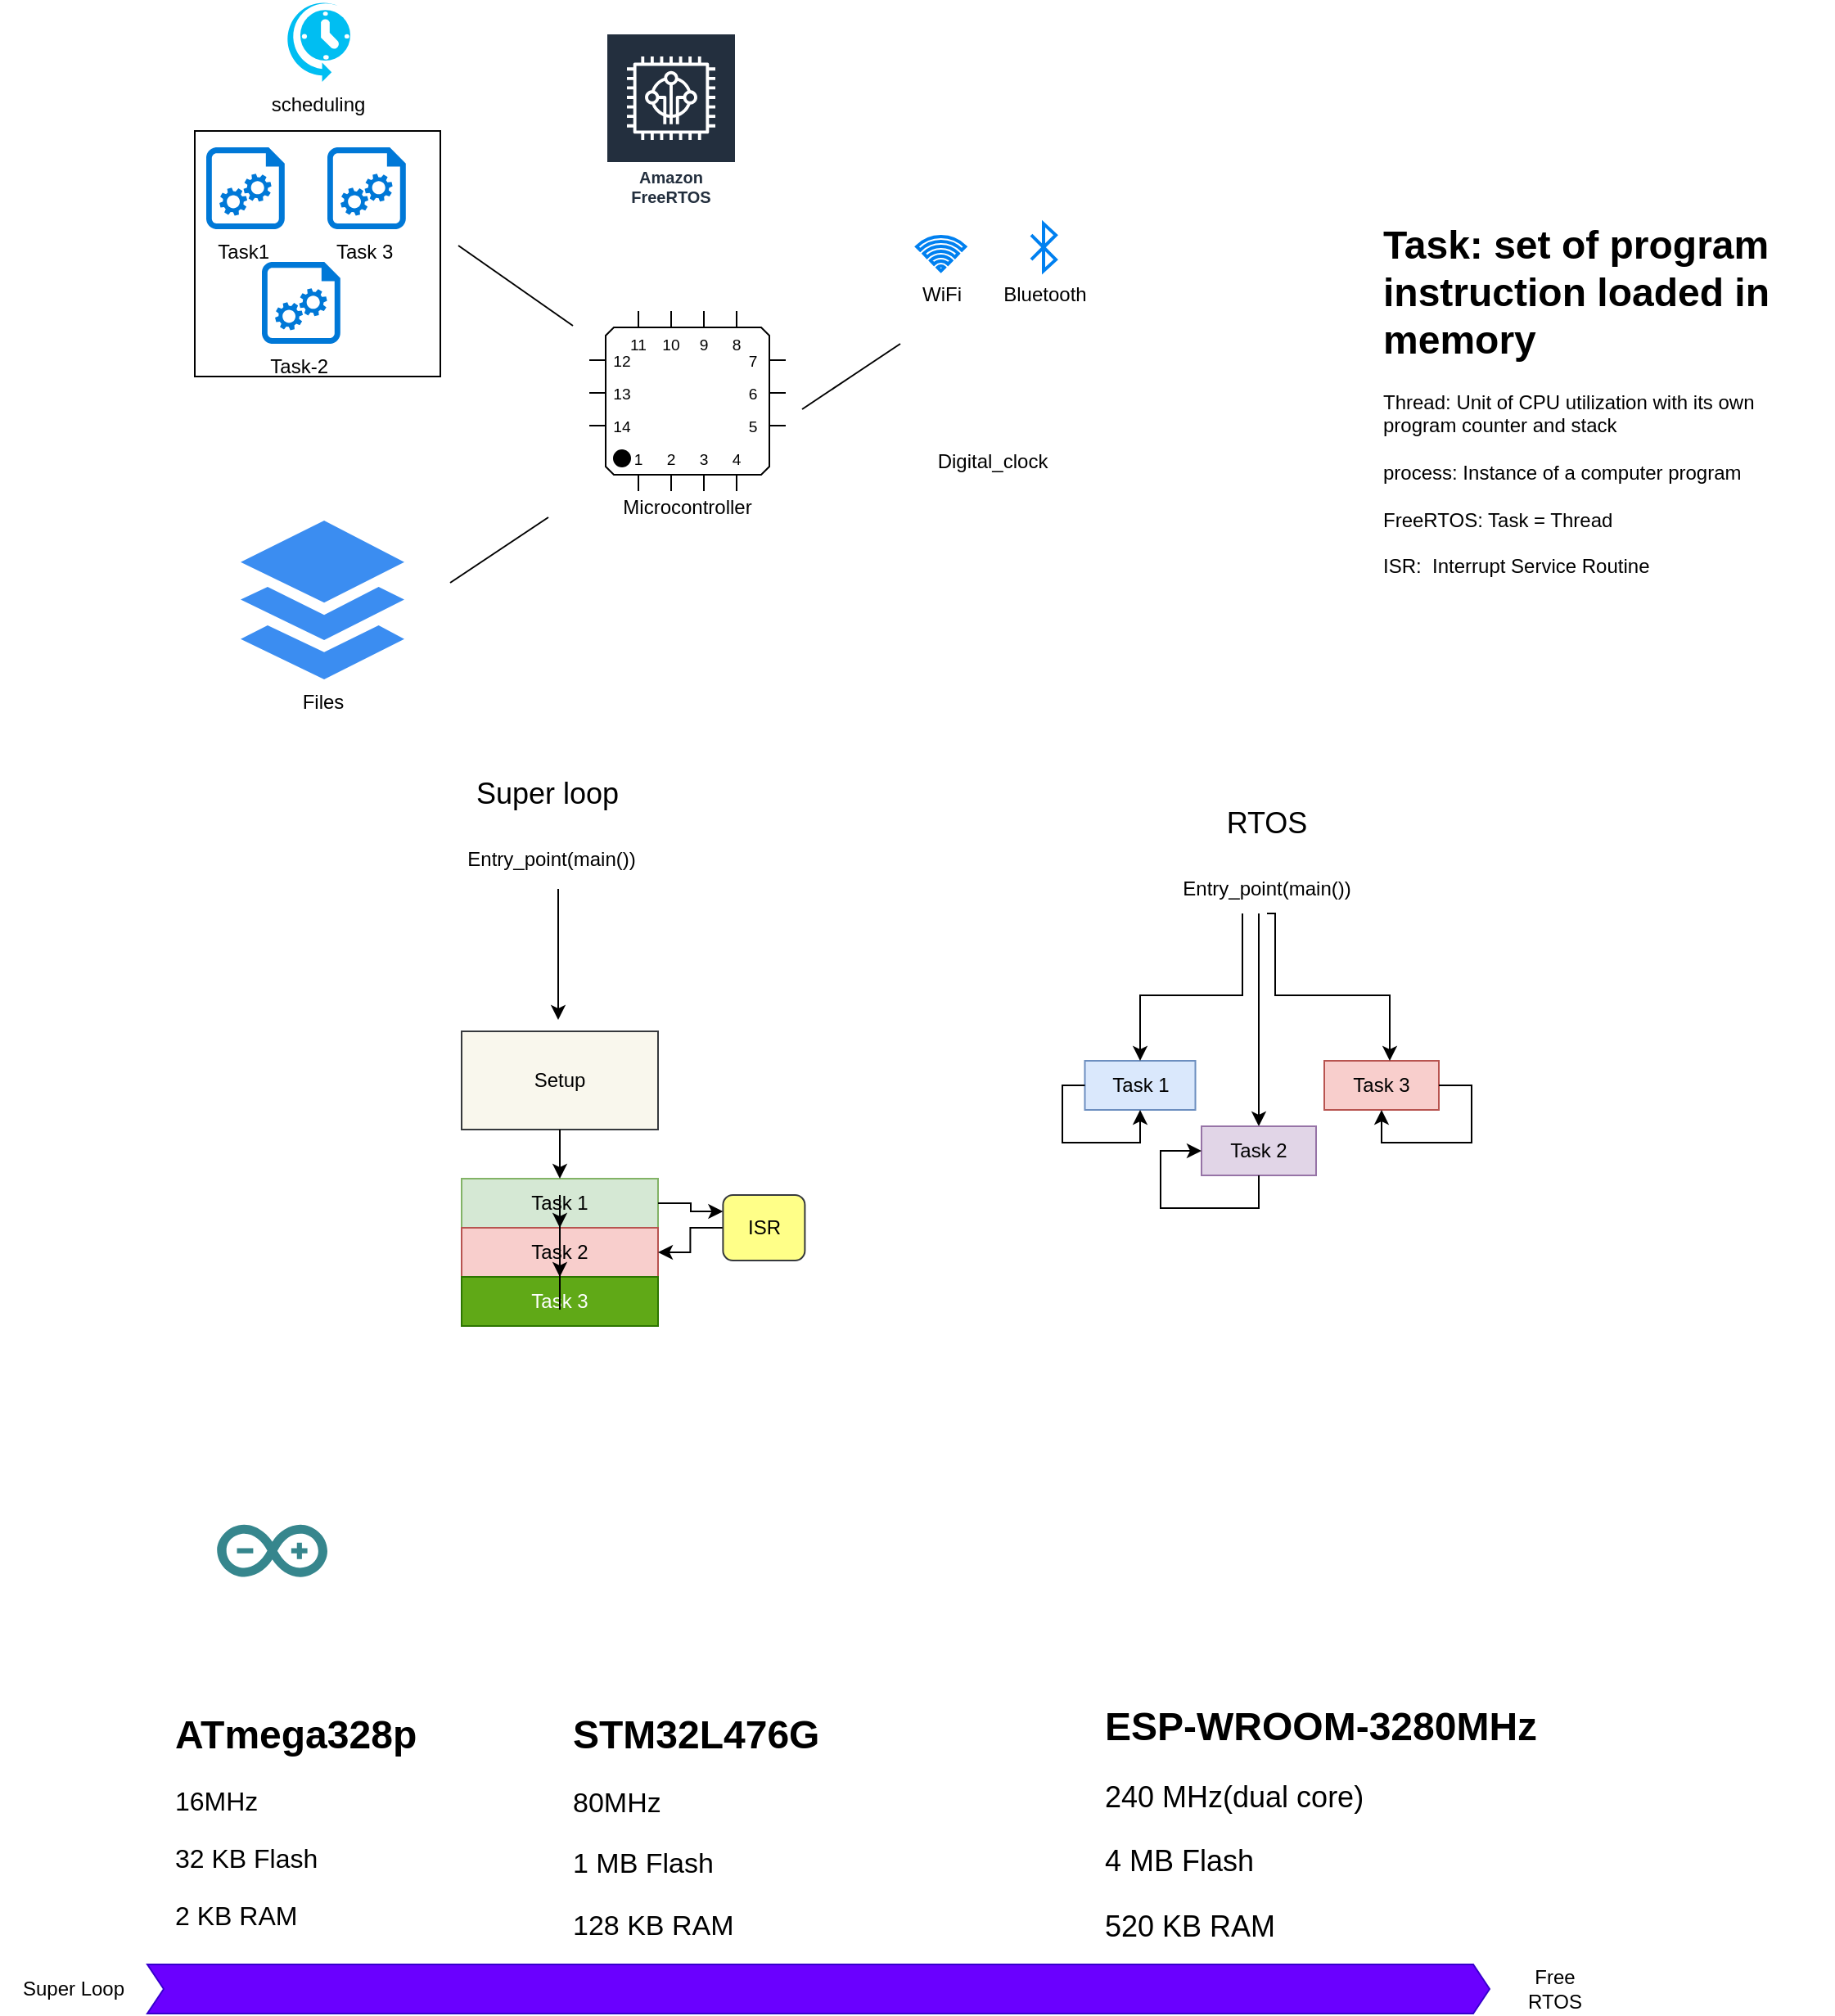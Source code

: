 <mxfile version="22.1.7" type="github">
  <diagram name="Page-1" id="-Vkcal_bhPAOWxp8P6Br">
    <mxGraphModel dx="1090" dy="630" grid="1" gridSize="10" guides="1" tooltips="1" connect="1" arrows="1" fold="1" page="1" pageScale="1" pageWidth="1169" pageHeight="827" math="0" shadow="0">
      <root>
        <mxCell id="0" />
        <mxCell id="1" parent="0" />
        <mxCell id="rbhz-g9StdZ_2ZMO7E4P-5" value="" style="whiteSpace=wrap;html=1;aspect=fixed;" vertex="1" parent="1">
          <mxGeometry x="149" y="90" width="150" height="150" as="geometry" />
        </mxCell>
        <mxCell id="rbhz-g9StdZ_2ZMO7E4P-1" value="Amazon FreeRTOS" style="sketch=0;outlineConnect=0;fontColor=#232F3E;gradientColor=none;strokeColor=#ffffff;fillColor=#232F3E;dashed=0;verticalLabelPosition=middle;verticalAlign=bottom;align=center;html=1;whiteSpace=wrap;fontSize=10;fontStyle=1;spacing=3;shape=mxgraph.aws4.productIcon;prIcon=mxgraph.aws4.freertos;" vertex="1" parent="1">
          <mxGeometry x="400" y="30" width="80" height="110" as="geometry" />
        </mxCell>
        <mxCell id="rbhz-g9StdZ_2ZMO7E4P-2" value="Task 3&amp;nbsp;" style="sketch=0;aspect=fixed;pointerEvents=1;shadow=0;dashed=0;html=1;strokeColor=none;labelPosition=center;verticalLabelPosition=bottom;verticalAlign=top;align=center;shape=mxgraph.azure.startup_task;fillColor=#0078D7;" vertex="1" parent="1">
          <mxGeometry x="230" y="100" width="48" height="50" as="geometry" />
        </mxCell>
        <mxCell id="rbhz-g9StdZ_2ZMO7E4P-4" value="Task1&amp;nbsp;" style="sketch=0;aspect=fixed;pointerEvents=1;shadow=0;dashed=0;html=1;strokeColor=none;labelPosition=center;verticalLabelPosition=bottom;verticalAlign=top;align=center;shape=mxgraph.azure.startup_task;fillColor=#0078D7;" vertex="1" parent="1">
          <mxGeometry x="156" y="100" width="48" height="50" as="geometry" />
        </mxCell>
        <mxCell id="rbhz-g9StdZ_2ZMO7E4P-3" value="Task-2&amp;nbsp;" style="sketch=0;aspect=fixed;pointerEvents=1;shadow=0;dashed=0;html=1;strokeColor=none;labelPosition=center;verticalLabelPosition=bottom;verticalAlign=top;align=center;shape=mxgraph.azure.startup_task;fillColor=#0078D7;" vertex="1" parent="1">
          <mxGeometry x="190" y="170" width="48" height="50" as="geometry" />
        </mxCell>
        <mxCell id="rbhz-g9StdZ_2ZMO7E4P-6" value="scheduling" style="verticalLabelPosition=bottom;html=1;verticalAlign=top;align=center;strokeColor=none;fillColor=#00BEF2;shape=mxgraph.azure.scheduler;pointerEvents=1;" vertex="1" parent="1">
          <mxGeometry x="204" y="10" width="40" height="50" as="geometry" />
        </mxCell>
        <mxCell id="rbhz-g9StdZ_2ZMO7E4P-7" value="Files" style="sketch=0;html=1;aspect=fixed;strokeColor=none;shadow=0;fillColor=#3B8DF1;verticalAlign=top;labelPosition=center;verticalLabelPosition=bottom;shape=mxgraph.gcp2.files" vertex="1" parent="1">
          <mxGeometry x="177" y="328" width="100" height="97" as="geometry" />
        </mxCell>
        <mxCell id="rbhz-g9StdZ_2ZMO7E4P-8" value="WiFi" style="html=1;verticalLabelPosition=bottom;align=center;labelBackgroundColor=#ffffff;verticalAlign=top;strokeWidth=2;strokeColor=#0080F0;shadow=0;dashed=0;shape=mxgraph.ios7.icons.wifi;pointerEvents=1" vertex="1" parent="1">
          <mxGeometry x="590" y="154.5" width="29.7" height="21" as="geometry" />
        </mxCell>
        <mxCell id="rbhz-g9StdZ_2ZMO7E4P-9" value="Bluetooth" style="html=1;verticalLabelPosition=bottom;align=center;labelBackgroundColor=#ffffff;verticalAlign=top;strokeWidth=2;strokeColor=#0080F0;shadow=0;dashed=0;shape=mxgraph.ios7.icons.bluetooth;pointerEvents=1" vertex="1" parent="1">
          <mxGeometry x="660" y="146.7" width="15" height="28.8" as="geometry" />
        </mxCell>
        <mxCell id="rbhz-g9StdZ_2ZMO7E4P-10" value="Digital_clock" style="shape=image;html=1;verticalAlign=top;verticalLabelPosition=bottom;labelBackgroundColor=#ffffff;imageAspect=0;aspect=fixed;image=https://cdn2.iconfinder.com/data/icons/date-and-time-fill-outline/64/Alarm_clock_digital_time-128.png" vertex="1" parent="1">
          <mxGeometry x="597" y="200" width="78" height="78" as="geometry" />
        </mxCell>
        <mxCell id="rbhz-g9StdZ_2ZMO7E4P-11" value="&lt;br&gt;&lt;br&gt;&lt;br&gt;&lt;br&gt;&lt;br&gt;&lt;br&gt;&lt;br&gt;&lt;br&gt;&lt;br&gt;Microcontroller" style="shadow=0;dashed=0;align=center;html=1;strokeWidth=1;shape=mxgraph.electrical.logic_gates.qfp_ic;whiteSpace=wrap;labelNames=a,b,c,d,e,f,g,h,i,j,k,l,m,n,o,p,q,r,s,t,u,v,w,x,y,z,a1,b1,c1,d1,e1,f1,g1,h1,i1,j1,k1,l1,m1,n1;" vertex="1" parent="1">
          <mxGeometry x="390" y="200" width="120" height="110" as="geometry" />
        </mxCell>
        <mxCell id="rbhz-g9StdZ_2ZMO7E4P-12" value="" style="endArrow=none;html=1;rounded=0;" edge="1" parent="1">
          <mxGeometry width="50" height="50" relative="1" as="geometry">
            <mxPoint x="580" y="220" as="sourcePoint" />
            <mxPoint x="520" y="260" as="targetPoint" />
            <Array as="points">
              <mxPoint x="550" y="240" />
            </Array>
          </mxGeometry>
        </mxCell>
        <mxCell id="rbhz-g9StdZ_2ZMO7E4P-13" value="" style="endArrow=none;html=1;rounded=0;" edge="1" parent="1">
          <mxGeometry width="50" height="50" relative="1" as="geometry">
            <mxPoint x="365" y="326" as="sourcePoint" />
            <mxPoint x="305" y="366" as="targetPoint" />
            <Array as="points">
              <mxPoint x="335" y="346" />
            </Array>
          </mxGeometry>
        </mxCell>
        <mxCell id="rbhz-g9StdZ_2ZMO7E4P-14" value="" style="endArrow=none;html=1;rounded=0;" edge="1" parent="1">
          <mxGeometry width="50" height="50" relative="1" as="geometry">
            <mxPoint x="380" y="209" as="sourcePoint" />
            <mxPoint x="310" y="160" as="targetPoint" />
          </mxGeometry>
        </mxCell>
        <mxCell id="rbhz-g9StdZ_2ZMO7E4P-38" value="&lt;h1&gt;Task: set of program instruction loaded in memory&amp;nbsp;&lt;/h1&gt;&lt;div&gt;Thread: Unit of CPU utilization with its own program counter and stack&lt;/div&gt;&lt;div&gt;&lt;br&gt;&lt;/div&gt;&lt;div&gt;process: Instance of a computer program&amp;nbsp;&lt;/div&gt;&lt;div&gt;&lt;br&gt;&lt;/div&gt;&lt;div&gt;FreeRTOS: Task = Thread&lt;/div&gt;&lt;div&gt;&lt;br&gt;&lt;/div&gt;&lt;div&gt;ISR:&amp;nbsp; Interrupt Service Routine&lt;/div&gt;&lt;div&gt;&lt;br&gt;&lt;/div&gt;" style="text;html=1;strokeColor=none;fillColor=none;spacing=5;spacingTop=-20;whiteSpace=wrap;overflow=hidden;rounded=0;" vertex="1" parent="1">
          <mxGeometry x="870" y="140" width="280" height="230" as="geometry" />
        </mxCell>
        <mxCell id="rbhz-g9StdZ_2ZMO7E4P-39" value="" style="dashed=0;outlineConnect=0;html=1;align=center;labelPosition=center;verticalLabelPosition=bottom;verticalAlign=top;shape=mxgraph.weblogos.arduino;fillColor=#36868D;strokeColor=none" vertex="1" parent="1">
          <mxGeometry x="162.6" y="941.34" width="67.4" height="32" as="geometry" />
        </mxCell>
        <mxCell id="rbhz-g9StdZ_2ZMO7E4P-41" value="" style="shape=image;imageAspect=0;aspect=fixed;verticalLabelPosition=bottom;verticalAlign=top;image=https://i.ytimg.com/vi/C9tZwgizziM/maxresdefault.jpg;" vertex="1" parent="1">
          <mxGeometry x="295" y="880" width="310" height="174.67" as="geometry" />
        </mxCell>
        <mxCell id="rbhz-g9StdZ_2ZMO7E4P-43" value="" style="shape=image;imageAspect=0;aspect=fixed;verticalLabelPosition=bottom;verticalAlign=top;image=https://encrypted-tbn0.gstatic.com/images?q=tbn:ANd9GcT3ragf61yitlmY3Ci1eBVho4qEFC9nOob-o6z35rBw2hFlDMPmoTedaJmQObqFZkUGd-U&amp;usqp=CAU;" vertex="1" parent="1">
          <mxGeometry x="650" y="871.84" width="264" height="191" as="geometry" />
        </mxCell>
        <mxCell id="rbhz-g9StdZ_2ZMO7E4P-44" value="" style="html=1;shadow=0;dashed=0;align=center;verticalAlign=middle;shape=mxgraph.arrows2.arrow;dy=0;dx=10;notch=10;fillColor=#6a00ff;strokeColor=#3700CC;fontColor=#ffffff;" vertex="1" parent="1">
          <mxGeometry x="120" y="1210" width="820" height="30" as="geometry" />
        </mxCell>
        <mxCell id="rbhz-g9StdZ_2ZMO7E4P-45" value="&lt;h1&gt;ATmega328p&lt;/h1&gt;&lt;p style=&quot;font-size: 16px;&quot;&gt;&lt;font style=&quot;font-size: 16px;&quot;&gt;16MHz&lt;/font&gt;&lt;/p&gt;&lt;p style=&quot;font-size: 16px;&quot;&gt;&lt;font style=&quot;font-size: 16px;&quot;&gt;32 KB Flash&amp;nbsp;&lt;/font&gt;&lt;/p&gt;&lt;p style=&quot;font-size: 16px;&quot;&gt;&lt;font style=&quot;font-size: 16px;&quot;&gt;2 KB RAM&lt;/font&gt;&lt;/p&gt;" style="text;html=1;strokeColor=none;fillColor=none;spacing=5;spacingTop=-20;whiteSpace=wrap;overflow=hidden;rounded=0;" vertex="1" parent="1">
          <mxGeometry x="132" y="1050" width="190" height="150" as="geometry" />
        </mxCell>
        <mxCell id="rbhz-g9StdZ_2ZMO7E4P-46" value="&lt;h1&gt;STM32L476G&lt;/h1&gt;&lt;p style=&quot;font-size: 17px;&quot;&gt;&lt;font style=&quot;font-size: 17px;&quot;&gt;80MHz&lt;/font&gt;&lt;/p&gt;&lt;p style=&quot;font-size: 17px;&quot;&gt;&lt;font style=&quot;font-size: 17px;&quot;&gt;1 MB Flash&amp;nbsp;&lt;/font&gt;&lt;/p&gt;&lt;p style=&quot;font-size: 17px;&quot;&gt;&lt;font style=&quot;font-size: 17px;&quot;&gt;128 KB RAM&lt;/font&gt;&lt;/p&gt;" style="text;html=1;strokeColor=none;fillColor=none;spacing=5;spacingTop=-20;whiteSpace=wrap;overflow=hidden;rounded=0;" vertex="1" parent="1">
          <mxGeometry x="375" y="1050" width="190" height="150" as="geometry" />
        </mxCell>
        <mxCell id="rbhz-g9StdZ_2ZMO7E4P-47" value="&lt;h1&gt;ESP-WROOM-3280MHz&lt;/h1&gt;&lt;p style=&quot;font-size: 18px;&quot;&gt;&lt;font style=&quot;font-size: 18px;&quot;&gt;240 MHz(dual core)&lt;/font&gt;&lt;/p&gt;&lt;p style=&quot;font-size: 18px;&quot;&gt;&lt;font style=&quot;font-size: 18px;&quot;&gt;4 MB Flash&amp;nbsp;&lt;/font&gt;&lt;/p&gt;&lt;p style=&quot;font-size: 18px;&quot;&gt;&lt;font style=&quot;font-size: 18px;&quot;&gt;520 KB RAM&lt;/font&gt;&lt;/p&gt;" style="text;html=1;strokeColor=none;fillColor=none;spacing=5;spacingTop=-20;whiteSpace=wrap;overflow=hidden;rounded=0;" vertex="1" parent="1">
          <mxGeometry x="700" y="1044.67" width="280" height="155.33" as="geometry" />
        </mxCell>
        <mxCell id="rbhz-g9StdZ_2ZMO7E4P-48" value="Super Loop" style="text;html=1;strokeColor=none;fillColor=none;align=center;verticalAlign=middle;whiteSpace=wrap;rounded=0;" vertex="1" parent="1">
          <mxGeometry x="30" y="1210" width="90" height="30" as="geometry" />
        </mxCell>
        <mxCell id="rbhz-g9StdZ_2ZMO7E4P-49" value="Free RTOS" style="text;html=1;strokeColor=none;fillColor=none;align=center;verticalAlign=middle;whiteSpace=wrap;rounded=0;" vertex="1" parent="1">
          <mxGeometry x="950" y="1210" width="60" height="30" as="geometry" />
        </mxCell>
        <mxCell id="rbhz-g9StdZ_2ZMO7E4P-56" value="" style="group" vertex="1" connectable="0" parent="1">
          <mxGeometry x="302" y="460" width="219.7" height="360" as="geometry" />
        </mxCell>
        <mxCell id="rbhz-g9StdZ_2ZMO7E4P-15" value="Setup" style="rounded=0;whiteSpace=wrap;html=1;fillColor=#f9f7ed;strokeColor=#36393d;" vertex="1" parent="rbhz-g9StdZ_2ZMO7E4P-56">
          <mxGeometry x="10" y="180" width="120" height="60" as="geometry" />
        </mxCell>
        <mxCell id="rbhz-g9StdZ_2ZMO7E4P-16" value="" style="endArrow=classic;html=1;rounded=0;" edge="1" parent="rbhz-g9StdZ_2ZMO7E4P-56">
          <mxGeometry width="50" height="50" relative="1" as="geometry">
            <mxPoint x="69" y="93" as="sourcePoint" />
            <mxPoint x="69" y="173" as="targetPoint" />
          </mxGeometry>
        </mxCell>
        <mxCell id="rbhz-g9StdZ_2ZMO7E4P-17" value="&lt;font style=&quot;font-size: 18px;&quot;&gt;Super loop&amp;nbsp;&lt;/font&gt;" style="text;html=1;strokeColor=none;fillColor=none;align=center;verticalAlign=middle;whiteSpace=wrap;rounded=0;" vertex="1" parent="rbhz-g9StdZ_2ZMO7E4P-56">
          <mxGeometry width="130" height="70" as="geometry" />
        </mxCell>
        <mxCell id="rbhz-g9StdZ_2ZMO7E4P-19" value="Entry_point(main())&lt;br&gt;" style="text;html=1;strokeColor=none;fillColor=none;align=center;verticalAlign=middle;whiteSpace=wrap;rounded=0;" vertex="1" parent="rbhz-g9StdZ_2ZMO7E4P-56">
          <mxGeometry x="35" y="60" width="60" height="30" as="geometry" />
        </mxCell>
        <mxCell id="rbhz-g9StdZ_2ZMO7E4P-20" value="Task 1" style="rounded=0;whiteSpace=wrap;html=1;fillColor=#d5e8d4;strokeColor=#82b366;" vertex="1" parent="rbhz-g9StdZ_2ZMO7E4P-56">
          <mxGeometry x="10" y="270" width="120" height="30" as="geometry" />
        </mxCell>
        <mxCell id="rbhz-g9StdZ_2ZMO7E4P-21" value="" style="edgeStyle=orthogonalEdgeStyle;rounded=0;orthogonalLoop=1;jettySize=auto;html=1;" edge="1" parent="rbhz-g9StdZ_2ZMO7E4P-56" source="rbhz-g9StdZ_2ZMO7E4P-15" target="rbhz-g9StdZ_2ZMO7E4P-20">
          <mxGeometry relative="1" as="geometry" />
        </mxCell>
        <mxCell id="rbhz-g9StdZ_2ZMO7E4P-22" value="Task 2" style="rounded=0;whiteSpace=wrap;html=1;fillColor=#f8cecc;strokeColor=#b85450;" vertex="1" parent="rbhz-g9StdZ_2ZMO7E4P-56">
          <mxGeometry x="10" y="300" width="120" height="30" as="geometry" />
        </mxCell>
        <mxCell id="rbhz-g9StdZ_2ZMO7E4P-23" value="" style="edgeStyle=orthogonalEdgeStyle;rounded=0;orthogonalLoop=1;jettySize=auto;html=1;" edge="1" parent="rbhz-g9StdZ_2ZMO7E4P-56" source="rbhz-g9StdZ_2ZMO7E4P-20" target="rbhz-g9StdZ_2ZMO7E4P-22">
          <mxGeometry relative="1" as="geometry" />
        </mxCell>
        <mxCell id="rbhz-g9StdZ_2ZMO7E4P-24" value="Task 3" style="rounded=0;whiteSpace=wrap;html=1;fillColor=#60a917;fontColor=#ffffff;strokeColor=#2D7600;" vertex="1" parent="rbhz-g9StdZ_2ZMO7E4P-56">
          <mxGeometry x="10" y="330" width="120" height="30" as="geometry" />
        </mxCell>
        <mxCell id="rbhz-g9StdZ_2ZMO7E4P-25" value="" style="edgeStyle=orthogonalEdgeStyle;rounded=0;orthogonalLoop=1;jettySize=auto;html=1;" edge="1" parent="rbhz-g9StdZ_2ZMO7E4P-56" source="rbhz-g9StdZ_2ZMO7E4P-22" target="rbhz-g9StdZ_2ZMO7E4P-24">
          <mxGeometry relative="1" as="geometry" />
        </mxCell>
        <mxCell id="rbhz-g9StdZ_2ZMO7E4P-37" style="edgeStyle=orthogonalEdgeStyle;rounded=0;orthogonalLoop=1;jettySize=auto;html=1;entryX=1;entryY=0.5;entryDx=0;entryDy=0;" edge="1" parent="rbhz-g9StdZ_2ZMO7E4P-56" source="rbhz-g9StdZ_2ZMO7E4P-35" target="rbhz-g9StdZ_2ZMO7E4P-22">
          <mxGeometry relative="1" as="geometry" />
        </mxCell>
        <mxCell id="rbhz-g9StdZ_2ZMO7E4P-35" value="ISR" style="rounded=1;whiteSpace=wrap;html=1;fillColor=#ffff88;strokeColor=#36393d;" vertex="1" parent="rbhz-g9StdZ_2ZMO7E4P-56">
          <mxGeometry x="169.7" y="280" width="50" height="40" as="geometry" />
        </mxCell>
        <mxCell id="rbhz-g9StdZ_2ZMO7E4P-36" style="edgeStyle=orthogonalEdgeStyle;rounded=0;orthogonalLoop=1;jettySize=auto;html=1;exitX=1;exitY=0.5;exitDx=0;exitDy=0;entryX=0;entryY=0.25;entryDx=0;entryDy=0;" edge="1" parent="rbhz-g9StdZ_2ZMO7E4P-56" source="rbhz-g9StdZ_2ZMO7E4P-20" target="rbhz-g9StdZ_2ZMO7E4P-35">
          <mxGeometry relative="1" as="geometry" />
        </mxCell>
        <mxCell id="rbhz-g9StdZ_2ZMO7E4P-58" value="" style="group" vertex="1" connectable="0" parent="1">
          <mxGeometry x="679" y="478" width="250" height="270" as="geometry" />
        </mxCell>
        <mxCell id="rbhz-g9StdZ_2ZMO7E4P-27" value="&lt;span style=&quot;font-size: 18px;&quot;&gt;RTOS&lt;/span&gt;" style="text;html=1;strokeColor=none;fillColor=none;align=center;verticalAlign=middle;whiteSpace=wrap;rounded=0;" vertex="1" parent="rbhz-g9StdZ_2ZMO7E4P-58">
          <mxGeometry x="60" width="130" height="70" as="geometry" />
        </mxCell>
        <mxCell id="rbhz-g9StdZ_2ZMO7E4P-28" value="Entry_point(main())&lt;br&gt;" style="text;html=1;strokeColor=none;fillColor=none;align=center;verticalAlign=middle;whiteSpace=wrap;rounded=0;" vertex="1" parent="rbhz-g9StdZ_2ZMO7E4P-58">
          <mxGeometry x="95" y="60" width="60" height="30" as="geometry" />
        </mxCell>
        <mxCell id="rbhz-g9StdZ_2ZMO7E4P-29" value="" style="endArrow=classic;html=1;rounded=0;entryX=0.5;entryY=0;entryDx=0;entryDy=0;" edge="1" parent="rbhz-g9StdZ_2ZMO7E4P-58" target="rbhz-g9StdZ_2ZMO7E4P-34">
          <mxGeometry width="50" height="50" relative="1" as="geometry">
            <mxPoint x="120" y="90" as="sourcePoint" />
            <mxPoint x="120" y="170" as="targetPoint" />
          </mxGeometry>
        </mxCell>
        <mxCell id="rbhz-g9StdZ_2ZMO7E4P-30" value="Task 1" style="rounded=0;whiteSpace=wrap;html=1;fillColor=#dae8fc;strokeColor=#6c8ebf;" vertex="1" parent="rbhz-g9StdZ_2ZMO7E4P-58">
          <mxGeometry x="13.75" y="180" width="67.5" height="30" as="geometry" />
        </mxCell>
        <mxCell id="rbhz-g9StdZ_2ZMO7E4P-33" style="edgeStyle=orthogonalEdgeStyle;rounded=0;orthogonalLoop=1;jettySize=auto;html=1;entryX=0.5;entryY=0;entryDx=0;entryDy=0;" edge="1" parent="rbhz-g9StdZ_2ZMO7E4P-58" source="rbhz-g9StdZ_2ZMO7E4P-28" target="rbhz-g9StdZ_2ZMO7E4P-30">
          <mxGeometry relative="1" as="geometry">
            <Array as="points">
              <mxPoint x="110" y="140" />
              <mxPoint x="47" y="140" />
            </Array>
          </mxGeometry>
        </mxCell>
        <mxCell id="rbhz-g9StdZ_2ZMO7E4P-31" value="Task 3" style="rounded=0;whiteSpace=wrap;html=1;fillColor=#f8cecc;strokeColor=#b85450;" vertex="1" parent="rbhz-g9StdZ_2ZMO7E4P-58">
          <mxGeometry x="160" y="180" width="70" height="30" as="geometry" />
        </mxCell>
        <mxCell id="rbhz-g9StdZ_2ZMO7E4P-34" value="Task 2" style="rounded=0;whiteSpace=wrap;html=1;fillColor=#e1d5e7;strokeColor=#9673a6;" vertex="1" parent="rbhz-g9StdZ_2ZMO7E4P-58">
          <mxGeometry x="85" y="220" width="70" height="30" as="geometry" />
        </mxCell>
        <mxCell id="rbhz-g9StdZ_2ZMO7E4P-50" style="edgeStyle=orthogonalEdgeStyle;rounded=0;orthogonalLoop=1;jettySize=auto;html=1;entryX=0.5;entryY=1;entryDx=0;entryDy=0;exitX=1;exitY=0.5;exitDx=0;exitDy=0;" edge="1" parent="rbhz-g9StdZ_2ZMO7E4P-58" source="rbhz-g9StdZ_2ZMO7E4P-31" target="rbhz-g9StdZ_2ZMO7E4P-31">
          <mxGeometry relative="1" as="geometry">
            <Array as="points">
              <mxPoint x="250" y="195" />
              <mxPoint x="250" y="230" />
              <mxPoint x="195" y="230" />
            </Array>
          </mxGeometry>
        </mxCell>
        <mxCell id="rbhz-g9StdZ_2ZMO7E4P-52" style="edgeStyle=orthogonalEdgeStyle;rounded=0;orthogonalLoop=1;jettySize=auto;html=1;exitX=0.5;exitY=1;exitDx=0;exitDy=0;entryX=0;entryY=0.5;entryDx=0;entryDy=0;" edge="1" parent="rbhz-g9StdZ_2ZMO7E4P-58" source="rbhz-g9StdZ_2ZMO7E4P-34" target="rbhz-g9StdZ_2ZMO7E4P-34">
          <mxGeometry relative="1" as="geometry">
            <Array as="points">
              <mxPoint x="120" y="270" />
              <mxPoint x="60" y="270" />
              <mxPoint x="60" y="235" />
            </Array>
          </mxGeometry>
        </mxCell>
        <mxCell id="rbhz-g9StdZ_2ZMO7E4P-32" style="edgeStyle=orthogonalEdgeStyle;rounded=0;orthogonalLoop=1;jettySize=auto;html=1;exitX=0.5;exitY=1;exitDx=0;exitDy=0;" edge="1" parent="rbhz-g9StdZ_2ZMO7E4P-58" source="rbhz-g9StdZ_2ZMO7E4P-28" target="rbhz-g9StdZ_2ZMO7E4P-31">
          <mxGeometry relative="1" as="geometry">
            <Array as="points">
              <mxPoint x="130" y="90" />
              <mxPoint x="130" y="140" />
              <mxPoint x="200" y="140" />
            </Array>
          </mxGeometry>
        </mxCell>
        <mxCell id="rbhz-g9StdZ_2ZMO7E4P-55" style="edgeStyle=orthogonalEdgeStyle;rounded=0;orthogonalLoop=1;jettySize=auto;html=1;entryX=0.5;entryY=1;entryDx=0;entryDy=0;" edge="1" parent="rbhz-g9StdZ_2ZMO7E4P-58" source="rbhz-g9StdZ_2ZMO7E4P-30" target="rbhz-g9StdZ_2ZMO7E4P-30">
          <mxGeometry relative="1" as="geometry">
            <Array as="points">
              <mxPoint y="195" />
              <mxPoint y="230" />
              <mxPoint x="48" y="230" />
            </Array>
          </mxGeometry>
        </mxCell>
      </root>
    </mxGraphModel>
  </diagram>
</mxfile>
